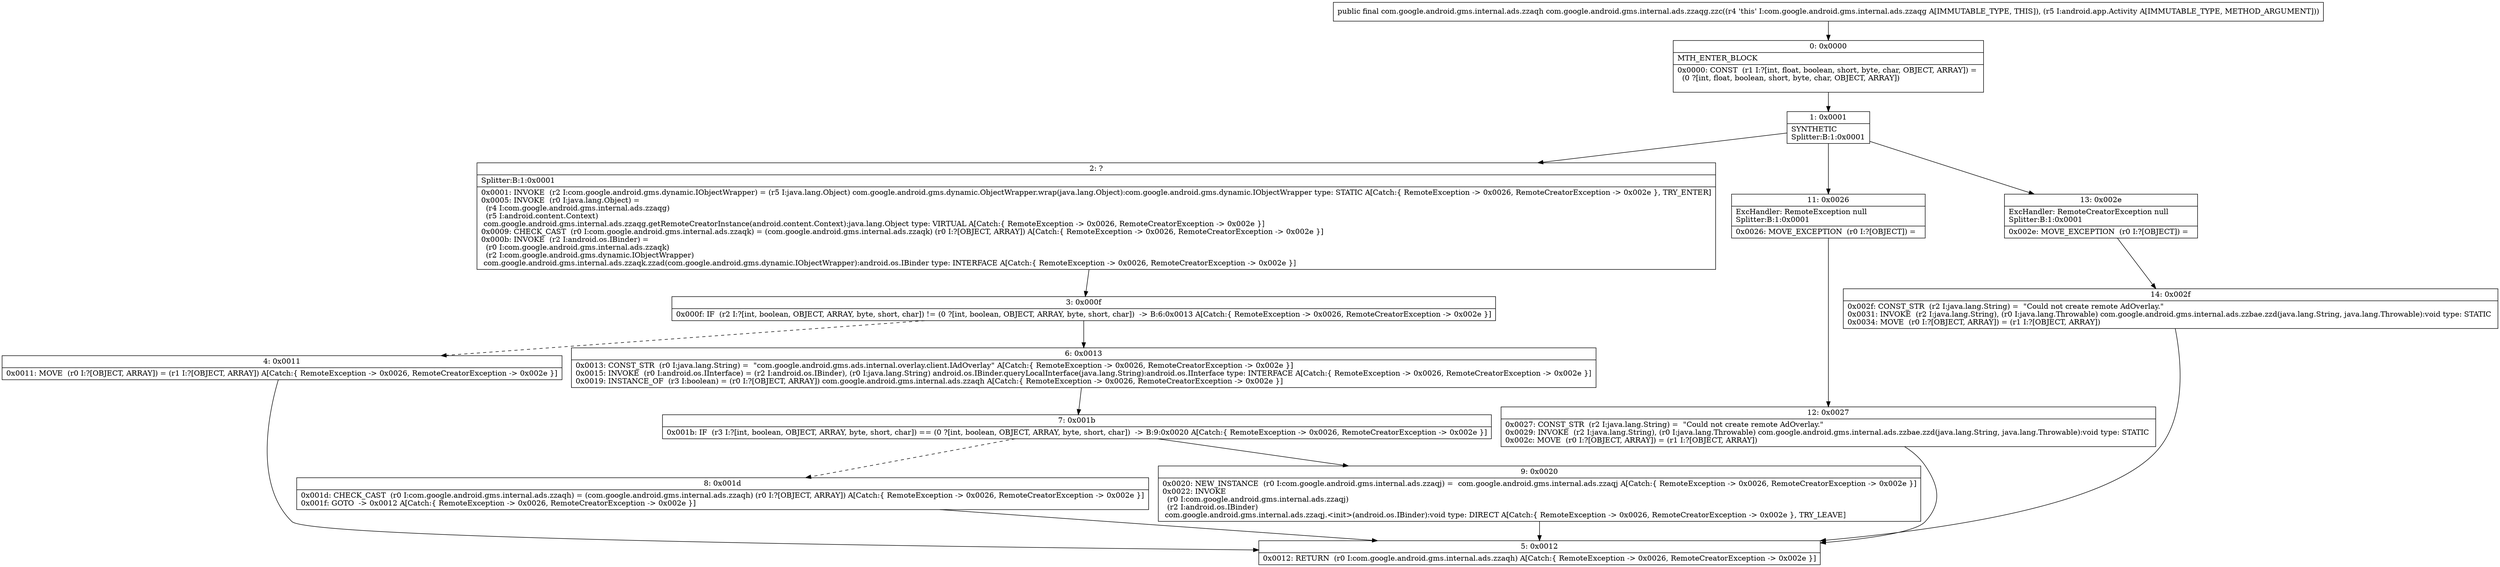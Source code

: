 digraph "CFG forcom.google.android.gms.internal.ads.zzaqg.zzc(Landroid\/app\/Activity;)Lcom\/google\/android\/gms\/internal\/ads\/zzaqh;" {
Node_0 [shape=record,label="{0\:\ 0x0000|MTH_ENTER_BLOCK\l|0x0000: CONST  (r1 I:?[int, float, boolean, short, byte, char, OBJECT, ARRAY]) = \l  (0 ?[int, float, boolean, short, byte, char, OBJECT, ARRAY])\l \l}"];
Node_1 [shape=record,label="{1\:\ 0x0001|SYNTHETIC\lSplitter:B:1:0x0001\l}"];
Node_2 [shape=record,label="{2\:\ ?|Splitter:B:1:0x0001\l|0x0001: INVOKE  (r2 I:com.google.android.gms.dynamic.IObjectWrapper) = (r5 I:java.lang.Object) com.google.android.gms.dynamic.ObjectWrapper.wrap(java.lang.Object):com.google.android.gms.dynamic.IObjectWrapper type: STATIC A[Catch:\{ RemoteException \-\> 0x0026, RemoteCreatorException \-\> 0x002e \}, TRY_ENTER]\l0x0005: INVOKE  (r0 I:java.lang.Object) = \l  (r4 I:com.google.android.gms.internal.ads.zzaqg)\l  (r5 I:android.content.Context)\l com.google.android.gms.internal.ads.zzaqg.getRemoteCreatorInstance(android.content.Context):java.lang.Object type: VIRTUAL A[Catch:\{ RemoteException \-\> 0x0026, RemoteCreatorException \-\> 0x002e \}]\l0x0009: CHECK_CAST  (r0 I:com.google.android.gms.internal.ads.zzaqk) = (com.google.android.gms.internal.ads.zzaqk) (r0 I:?[OBJECT, ARRAY]) A[Catch:\{ RemoteException \-\> 0x0026, RemoteCreatorException \-\> 0x002e \}]\l0x000b: INVOKE  (r2 I:android.os.IBinder) = \l  (r0 I:com.google.android.gms.internal.ads.zzaqk)\l  (r2 I:com.google.android.gms.dynamic.IObjectWrapper)\l com.google.android.gms.internal.ads.zzaqk.zzad(com.google.android.gms.dynamic.IObjectWrapper):android.os.IBinder type: INTERFACE A[Catch:\{ RemoteException \-\> 0x0026, RemoteCreatorException \-\> 0x002e \}]\l}"];
Node_3 [shape=record,label="{3\:\ 0x000f|0x000f: IF  (r2 I:?[int, boolean, OBJECT, ARRAY, byte, short, char]) != (0 ?[int, boolean, OBJECT, ARRAY, byte, short, char])  \-\> B:6:0x0013 A[Catch:\{ RemoteException \-\> 0x0026, RemoteCreatorException \-\> 0x002e \}]\l}"];
Node_4 [shape=record,label="{4\:\ 0x0011|0x0011: MOVE  (r0 I:?[OBJECT, ARRAY]) = (r1 I:?[OBJECT, ARRAY]) A[Catch:\{ RemoteException \-\> 0x0026, RemoteCreatorException \-\> 0x002e \}]\l}"];
Node_5 [shape=record,label="{5\:\ 0x0012|0x0012: RETURN  (r0 I:com.google.android.gms.internal.ads.zzaqh) A[Catch:\{ RemoteException \-\> 0x0026, RemoteCreatorException \-\> 0x002e \}]\l}"];
Node_6 [shape=record,label="{6\:\ 0x0013|0x0013: CONST_STR  (r0 I:java.lang.String) =  \"com.google.android.gms.ads.internal.overlay.client.IAdOverlay\" A[Catch:\{ RemoteException \-\> 0x0026, RemoteCreatorException \-\> 0x002e \}]\l0x0015: INVOKE  (r0 I:android.os.IInterface) = (r2 I:android.os.IBinder), (r0 I:java.lang.String) android.os.IBinder.queryLocalInterface(java.lang.String):android.os.IInterface type: INTERFACE A[Catch:\{ RemoteException \-\> 0x0026, RemoteCreatorException \-\> 0x002e \}]\l0x0019: INSTANCE_OF  (r3 I:boolean) = (r0 I:?[OBJECT, ARRAY]) com.google.android.gms.internal.ads.zzaqh A[Catch:\{ RemoteException \-\> 0x0026, RemoteCreatorException \-\> 0x002e \}]\l}"];
Node_7 [shape=record,label="{7\:\ 0x001b|0x001b: IF  (r3 I:?[int, boolean, OBJECT, ARRAY, byte, short, char]) == (0 ?[int, boolean, OBJECT, ARRAY, byte, short, char])  \-\> B:9:0x0020 A[Catch:\{ RemoteException \-\> 0x0026, RemoteCreatorException \-\> 0x002e \}]\l}"];
Node_8 [shape=record,label="{8\:\ 0x001d|0x001d: CHECK_CAST  (r0 I:com.google.android.gms.internal.ads.zzaqh) = (com.google.android.gms.internal.ads.zzaqh) (r0 I:?[OBJECT, ARRAY]) A[Catch:\{ RemoteException \-\> 0x0026, RemoteCreatorException \-\> 0x002e \}]\l0x001f: GOTO  \-\> 0x0012 A[Catch:\{ RemoteException \-\> 0x0026, RemoteCreatorException \-\> 0x002e \}]\l}"];
Node_9 [shape=record,label="{9\:\ 0x0020|0x0020: NEW_INSTANCE  (r0 I:com.google.android.gms.internal.ads.zzaqj) =  com.google.android.gms.internal.ads.zzaqj A[Catch:\{ RemoteException \-\> 0x0026, RemoteCreatorException \-\> 0x002e \}]\l0x0022: INVOKE  \l  (r0 I:com.google.android.gms.internal.ads.zzaqj)\l  (r2 I:android.os.IBinder)\l com.google.android.gms.internal.ads.zzaqj.\<init\>(android.os.IBinder):void type: DIRECT A[Catch:\{ RemoteException \-\> 0x0026, RemoteCreatorException \-\> 0x002e \}, TRY_LEAVE]\l}"];
Node_11 [shape=record,label="{11\:\ 0x0026|ExcHandler: RemoteException null\lSplitter:B:1:0x0001\l|0x0026: MOVE_EXCEPTION  (r0 I:?[OBJECT]) =  \l}"];
Node_12 [shape=record,label="{12\:\ 0x0027|0x0027: CONST_STR  (r2 I:java.lang.String) =  \"Could not create remote AdOverlay.\" \l0x0029: INVOKE  (r2 I:java.lang.String), (r0 I:java.lang.Throwable) com.google.android.gms.internal.ads.zzbae.zzd(java.lang.String, java.lang.Throwable):void type: STATIC \l0x002c: MOVE  (r0 I:?[OBJECT, ARRAY]) = (r1 I:?[OBJECT, ARRAY]) \l}"];
Node_13 [shape=record,label="{13\:\ 0x002e|ExcHandler: RemoteCreatorException null\lSplitter:B:1:0x0001\l|0x002e: MOVE_EXCEPTION  (r0 I:?[OBJECT]) =  \l}"];
Node_14 [shape=record,label="{14\:\ 0x002f|0x002f: CONST_STR  (r2 I:java.lang.String) =  \"Could not create remote AdOverlay.\" \l0x0031: INVOKE  (r2 I:java.lang.String), (r0 I:java.lang.Throwable) com.google.android.gms.internal.ads.zzbae.zzd(java.lang.String, java.lang.Throwable):void type: STATIC \l0x0034: MOVE  (r0 I:?[OBJECT, ARRAY]) = (r1 I:?[OBJECT, ARRAY]) \l}"];
MethodNode[shape=record,label="{public final com.google.android.gms.internal.ads.zzaqh com.google.android.gms.internal.ads.zzaqg.zzc((r4 'this' I:com.google.android.gms.internal.ads.zzaqg A[IMMUTABLE_TYPE, THIS]), (r5 I:android.app.Activity A[IMMUTABLE_TYPE, METHOD_ARGUMENT])) }"];
MethodNode -> Node_0;
Node_0 -> Node_1;
Node_1 -> Node_2;
Node_1 -> Node_11;
Node_1 -> Node_13;
Node_2 -> Node_3;
Node_3 -> Node_4[style=dashed];
Node_3 -> Node_6;
Node_4 -> Node_5;
Node_6 -> Node_7;
Node_7 -> Node_8[style=dashed];
Node_7 -> Node_9;
Node_8 -> Node_5;
Node_9 -> Node_5;
Node_11 -> Node_12;
Node_12 -> Node_5;
Node_13 -> Node_14;
Node_14 -> Node_5;
}

